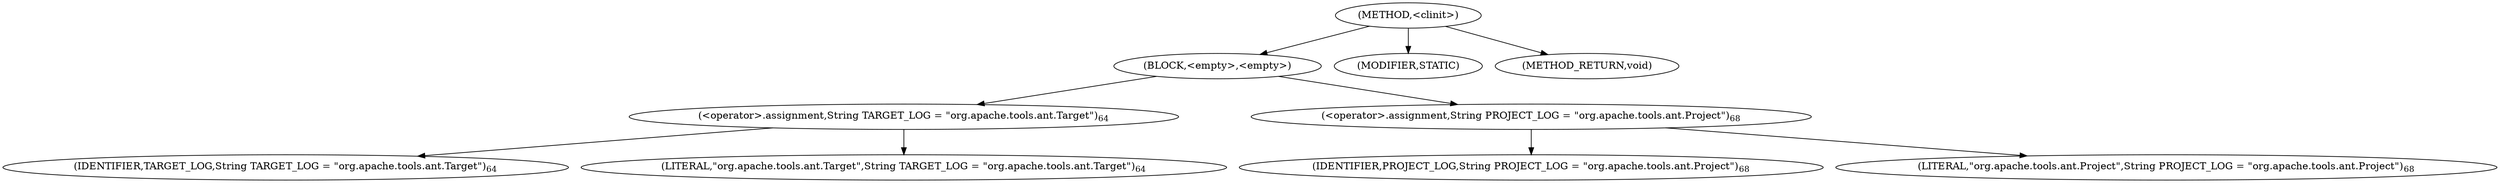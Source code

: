digraph "&lt;clinit&gt;" {  
"757" [label = <(METHOD,&lt;clinit&gt;)> ]
"758" [label = <(BLOCK,&lt;empty&gt;,&lt;empty&gt;)> ]
"759" [label = <(&lt;operator&gt;.assignment,String TARGET_LOG = &quot;org.apache.tools.ant.Target&quot;)<SUB>64</SUB>> ]
"760" [label = <(IDENTIFIER,TARGET_LOG,String TARGET_LOG = &quot;org.apache.tools.ant.Target&quot;)<SUB>64</SUB>> ]
"761" [label = <(LITERAL,&quot;org.apache.tools.ant.Target&quot;,String TARGET_LOG = &quot;org.apache.tools.ant.Target&quot;)<SUB>64</SUB>> ]
"762" [label = <(&lt;operator&gt;.assignment,String PROJECT_LOG = &quot;org.apache.tools.ant.Project&quot;)<SUB>68</SUB>> ]
"763" [label = <(IDENTIFIER,PROJECT_LOG,String PROJECT_LOG = &quot;org.apache.tools.ant.Project&quot;)<SUB>68</SUB>> ]
"764" [label = <(LITERAL,&quot;org.apache.tools.ant.Project&quot;,String PROJECT_LOG = &quot;org.apache.tools.ant.Project&quot;)<SUB>68</SUB>> ]
"765" [label = <(MODIFIER,STATIC)> ]
"766" [label = <(METHOD_RETURN,void)> ]
  "757" -> "758" 
  "757" -> "765" 
  "757" -> "766" 
  "758" -> "759" 
  "758" -> "762" 
  "759" -> "760" 
  "759" -> "761" 
  "762" -> "763" 
  "762" -> "764" 
}
